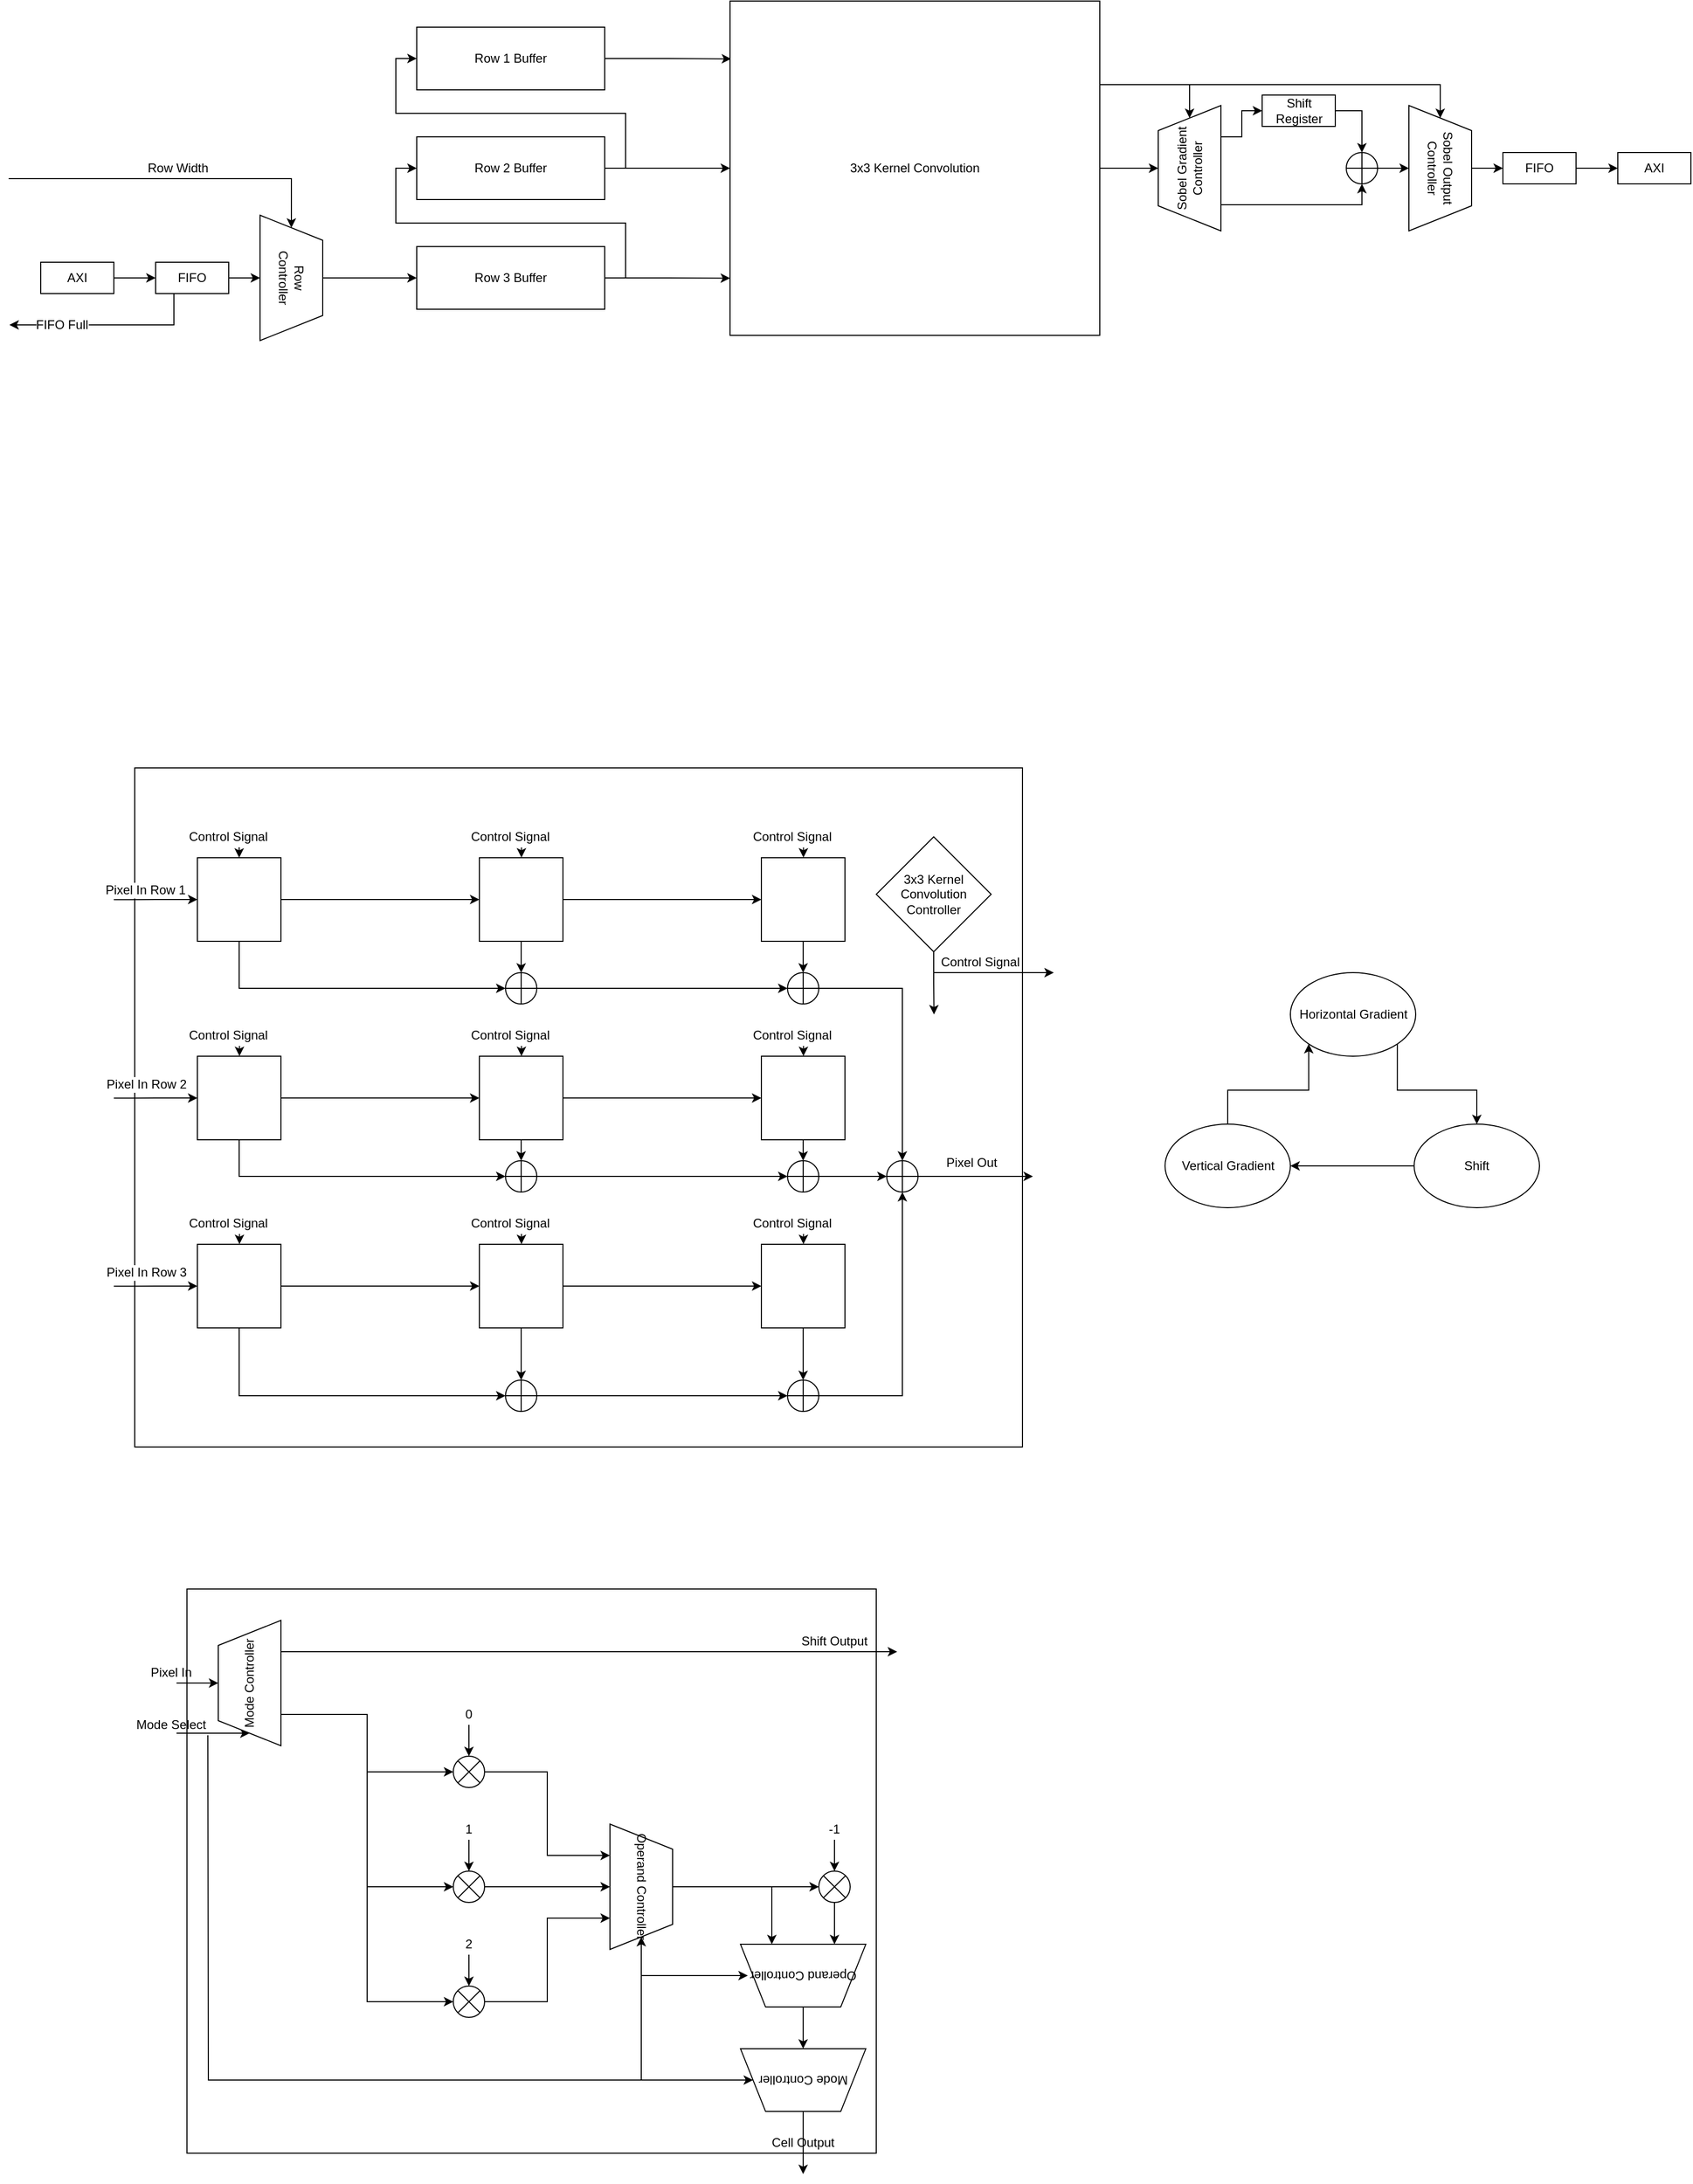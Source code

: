<mxfile version="12.2.7" type="device" pages="1"><diagram id="0zr8mCbp8osmMEovIvkl" name="Page-1"><mxGraphModel dx="523" dy="859" grid="1" gridSize="10" guides="1" tooltips="1" connect="1" arrows="1" fold="1" page="1" pageScale="1" pageWidth="850" pageHeight="1100" math="0" shadow="0"><root><mxCell id="0"/><mxCell id="1" parent="0"/><mxCell id="vBi61PV1b6d4Mzawms1l-60" value="" style="rounded=0;whiteSpace=wrap;html=1;" parent="1" vertex="1"><mxGeometry x="210" y="1560" width="660" height="540" as="geometry"/></mxCell><mxCell id="BfPITshOqz8rbKvehvME-129" value="" style="rounded=0;whiteSpace=wrap;html=1;" parent="1" vertex="1"><mxGeometry x="160" y="774" width="850" height="650" as="geometry"/></mxCell><mxCell id="BfPITshOqz8rbKvehvME-13" style="edgeStyle=orthogonalEdgeStyle;rounded=0;orthogonalLoop=1;jettySize=auto;html=1;exitX=1;exitY=0.5;exitDx=0;exitDy=0;entryX=0;entryY=0.5;entryDx=0;entryDy=0;" parent="1" source="BfPITshOqz8rbKvehvME-2" target="BfPITshOqz8rbKvehvME-3" edge="1"><mxGeometry relative="1" as="geometry"/></mxCell><mxCell id="BfPITshOqz8rbKvehvME-2" value="AXI" style="rounded=0;whiteSpace=wrap;html=1;" parent="1" vertex="1"><mxGeometry x="70" y="290" width="70" height="30" as="geometry"/></mxCell><mxCell id="BfPITshOqz8rbKvehvME-14" style="edgeStyle=orthogonalEdgeStyle;rounded=0;orthogonalLoop=1;jettySize=auto;html=1;exitX=1;exitY=0.5;exitDx=0;exitDy=0;" parent="1" source="BfPITshOqz8rbKvehvME-3" target="BfPITshOqz8rbKvehvME-5" edge="1"><mxGeometry relative="1" as="geometry"/></mxCell><mxCell id="BfPITshOqz8rbKvehvME-39" style="edgeStyle=orthogonalEdgeStyle;rounded=0;orthogonalLoop=1;jettySize=auto;html=1;exitX=0.25;exitY=1;exitDx=0;exitDy=0;" parent="1" source="BfPITshOqz8rbKvehvME-3" edge="1"><mxGeometry relative="1" as="geometry"><mxPoint x="40" y="350" as="targetPoint"/><Array as="points"><mxPoint x="198" y="350"/><mxPoint x="40" y="350"/></Array></mxGeometry></mxCell><mxCell id="BfPITshOqz8rbKvehvME-40" value="FIFO Full" style="text;html=1;resizable=0;points=[];align=center;verticalAlign=middle;labelBackgroundColor=#ffffff;" parent="BfPITshOqz8rbKvehvME-39" vertex="1" connectable="0"><mxGeometry x="0.529" y="1" relative="1" as="geometry"><mxPoint x="5.5" y="-1" as="offset"/></mxGeometry></mxCell><mxCell id="BfPITshOqz8rbKvehvME-3" value="FIFO" style="rounded=0;whiteSpace=wrap;html=1;" parent="1" vertex="1"><mxGeometry x="180" y="290" width="70" height="30" as="geometry"/></mxCell><mxCell id="BfPITshOqz8rbKvehvME-15" style="edgeStyle=orthogonalEdgeStyle;rounded=0;orthogonalLoop=1;jettySize=auto;html=1;exitX=0.5;exitY=0;exitDx=0;exitDy=0;entryX=0;entryY=0.5;entryDx=0;entryDy=0;" parent="1" source="BfPITshOqz8rbKvehvME-5" target="BfPITshOqz8rbKvehvME-6" edge="1"><mxGeometry relative="1" as="geometry"/></mxCell><mxCell id="BfPITshOqz8rbKvehvME-130" style="edgeStyle=orthogonalEdgeStyle;rounded=0;orthogonalLoop=1;jettySize=auto;html=1;exitX=0;exitY=0.5;exitDx=0;exitDy=0;startArrow=classic;startFill=1;endArrow=none;endFill=0;" parent="1" source="BfPITshOqz8rbKvehvME-5" edge="1"><mxGeometry relative="1" as="geometry"><mxPoint x="39.31" y="210.0" as="targetPoint"/><Array as="points"><mxPoint x="310" y="210"/></Array></mxGeometry></mxCell><mxCell id="BfPITshOqz8rbKvehvME-132" value="Row Width" style="text;html=1;resizable=0;points=[];align=center;verticalAlign=middle;labelBackgroundColor=#ffffff;" parent="BfPITshOqz8rbKvehvME-130" vertex="1" connectable="0"><mxGeometry x="-0.158" y="2" relative="1" as="geometry"><mxPoint x="-23" y="-12" as="offset"/></mxGeometry></mxCell><mxCell id="BfPITshOqz8rbKvehvME-5" value="&lt;div&gt;Row&lt;/div&gt;&lt;div&gt;Controller&lt;/div&gt;" style="shape=trapezoid;perimeter=trapezoidPerimeter;whiteSpace=wrap;html=1;rotation=90;" parent="1" vertex="1"><mxGeometry x="250" y="275" width="120" height="60" as="geometry"/></mxCell><mxCell id="BfPITshOqz8rbKvehvME-11" style="edgeStyle=orthogonalEdgeStyle;rounded=0;orthogonalLoop=1;jettySize=auto;html=1;exitX=1;exitY=0.5;exitDx=0;exitDy=0;entryX=0;entryY=0.5;entryDx=0;entryDy=0;" parent="1" source="BfPITshOqz8rbKvehvME-6" target="BfPITshOqz8rbKvehvME-8" edge="1"><mxGeometry relative="1" as="geometry"/></mxCell><mxCell id="BfPITshOqz8rbKvehvME-20" style="edgeStyle=orthogonalEdgeStyle;rounded=0;orthogonalLoop=1;jettySize=auto;html=1;exitX=1;exitY=0.5;exitDx=0;exitDy=0;entryX=0;entryY=0.829;entryDx=0;entryDy=0;entryPerimeter=0;" parent="1" source="BfPITshOqz8rbKvehvME-6" target="BfPITshOqz8rbKvehvME-17" edge="1"><mxGeometry relative="1" as="geometry"/></mxCell><mxCell id="BfPITshOqz8rbKvehvME-6" value="Row 3 Buffer" style="rounded=0;whiteSpace=wrap;html=1;" parent="1" vertex="1"><mxGeometry x="430" y="275" width="180" height="60" as="geometry"/></mxCell><mxCell id="BfPITshOqz8rbKvehvME-12" style="edgeStyle=orthogonalEdgeStyle;rounded=0;orthogonalLoop=1;jettySize=auto;html=1;exitX=1;exitY=0.5;exitDx=0;exitDy=0;entryX=0;entryY=0.5;entryDx=0;entryDy=0;" parent="1" source="BfPITshOqz8rbKvehvME-8" target="BfPITshOqz8rbKvehvME-9" edge="1"><mxGeometry relative="1" as="geometry"/></mxCell><mxCell id="BfPITshOqz8rbKvehvME-19" style="edgeStyle=orthogonalEdgeStyle;rounded=0;orthogonalLoop=1;jettySize=auto;html=1;exitX=1;exitY=0.5;exitDx=0;exitDy=0;entryX=0;entryY=0.5;entryDx=0;entryDy=0;" parent="1" source="BfPITshOqz8rbKvehvME-8" target="BfPITshOqz8rbKvehvME-17" edge="1"><mxGeometry relative="1" as="geometry"/></mxCell><mxCell id="BfPITshOqz8rbKvehvME-8" value="Row 2 Buffer" style="rounded=0;whiteSpace=wrap;html=1;" parent="1" vertex="1"><mxGeometry x="430" y="170" width="180" height="60" as="geometry"/></mxCell><mxCell id="BfPITshOqz8rbKvehvME-18" style="edgeStyle=orthogonalEdgeStyle;rounded=0;orthogonalLoop=1;jettySize=auto;html=1;exitX=1;exitY=0.5;exitDx=0;exitDy=0;entryX=0.003;entryY=0.173;entryDx=0;entryDy=0;entryPerimeter=0;" parent="1" source="BfPITshOqz8rbKvehvME-9" target="BfPITshOqz8rbKvehvME-17" edge="1"><mxGeometry relative="1" as="geometry"/></mxCell><mxCell id="BfPITshOqz8rbKvehvME-9" value="Row 1 Buffer" style="rounded=0;whiteSpace=wrap;html=1;" parent="1" vertex="1"><mxGeometry x="430" y="65" width="180" height="60" as="geometry"/></mxCell><mxCell id="BfPITshOqz8rbKvehvME-27" style="edgeStyle=orthogonalEdgeStyle;rounded=0;orthogonalLoop=1;jettySize=auto;html=1;exitX=1;exitY=0.5;exitDx=0;exitDy=0;entryX=0.5;entryY=0;entryDx=0;entryDy=0;" parent="1" source="BfPITshOqz8rbKvehvME-17" target="BfPITshOqz8rbKvehvME-26" edge="1"><mxGeometry relative="1" as="geometry"/></mxCell><mxCell id="BfPITshOqz8rbKvehvME-28" style="edgeStyle=orthogonalEdgeStyle;rounded=0;orthogonalLoop=1;jettySize=auto;html=1;exitX=1;exitY=0.25;exitDx=0;exitDy=0;entryX=1;entryY=0.5;entryDx=0;entryDy=0;" parent="1" source="BfPITshOqz8rbKvehvME-17" target="BfPITshOqz8rbKvehvME-26" edge="1"><mxGeometry relative="1" as="geometry"><Array as="points"><mxPoint x="1170" y="120"/></Array></mxGeometry></mxCell><mxCell id="BfPITshOqz8rbKvehvME-33" style="edgeStyle=orthogonalEdgeStyle;rounded=0;orthogonalLoop=1;jettySize=auto;html=1;exitX=1;exitY=0.25;exitDx=0;exitDy=0;entryX=0;entryY=0.5;entryDx=0;entryDy=0;" parent="1" source="BfPITshOqz8rbKvehvME-17" target="BfPITshOqz8rbKvehvME-32" edge="1"><mxGeometry relative="1" as="geometry"><Array as="points"><mxPoint x="1410" y="120"/></Array></mxGeometry></mxCell><mxCell id="BfPITshOqz8rbKvehvME-17" value="3x3 Kernel Convolution" style="rounded=0;whiteSpace=wrap;html=1;" parent="1" vertex="1"><mxGeometry x="730" y="40" width="354" height="320" as="geometry"/></mxCell><mxCell id="BfPITshOqz8rbKvehvME-30" style="edgeStyle=orthogonalEdgeStyle;rounded=0;orthogonalLoop=1;jettySize=auto;html=1;exitX=1;exitY=0.5;exitDx=0;exitDy=0;entryX=0.5;entryY=0;entryDx=0;entryDy=0;" parent="1" source="BfPITshOqz8rbKvehvME-21" target="BfPITshOqz8rbKvehvME-25" edge="1"><mxGeometry relative="1" as="geometry"/></mxCell><mxCell id="BfPITshOqz8rbKvehvME-21" value="Shift Register" style="rounded=0;whiteSpace=wrap;html=1;" parent="1" vertex="1"><mxGeometry x="1239.5" y="130" width="70" height="30" as="geometry"/></mxCell><mxCell id="BfPITshOqz8rbKvehvME-38" style="edgeStyle=orthogonalEdgeStyle;rounded=0;orthogonalLoop=1;jettySize=auto;html=1;exitX=1;exitY=0.5;exitDx=0;exitDy=0;" parent="1" source="BfPITshOqz8rbKvehvME-22" target="BfPITshOqz8rbKvehvME-37" edge="1"><mxGeometry relative="1" as="geometry"/></mxCell><mxCell id="BfPITshOqz8rbKvehvME-22" value="FIFO" style="rounded=0;whiteSpace=wrap;html=1;" parent="1" vertex="1"><mxGeometry x="1470" y="185" width="70" height="30" as="geometry"/></mxCell><mxCell id="BfPITshOqz8rbKvehvME-34" style="edgeStyle=orthogonalEdgeStyle;rounded=0;orthogonalLoop=1;jettySize=auto;html=1;exitX=1;exitY=0.5;exitDx=0;exitDy=0;entryX=0.5;entryY=1;entryDx=0;entryDy=0;" parent="1" source="BfPITshOqz8rbKvehvME-25" target="BfPITshOqz8rbKvehvME-32" edge="1"><mxGeometry relative="1" as="geometry"/></mxCell><mxCell id="BfPITshOqz8rbKvehvME-25" value="" style="shape=orEllipse;perimeter=ellipsePerimeter;whiteSpace=wrap;html=1;backgroundOutline=1;" parent="1" vertex="1"><mxGeometry x="1320" y="185" width="30" height="30" as="geometry"/></mxCell><mxCell id="BfPITshOqz8rbKvehvME-29" style="edgeStyle=orthogonalEdgeStyle;rounded=0;orthogonalLoop=1;jettySize=auto;html=1;exitX=0.75;exitY=1;exitDx=0;exitDy=0;entryX=0;entryY=0.5;entryDx=0;entryDy=0;" parent="1" source="BfPITshOqz8rbKvehvME-26" target="BfPITshOqz8rbKvehvME-21" edge="1"><mxGeometry relative="1" as="geometry"/></mxCell><mxCell id="BfPITshOqz8rbKvehvME-31" style="edgeStyle=orthogonalEdgeStyle;rounded=0;orthogonalLoop=1;jettySize=auto;html=1;exitX=0.25;exitY=1;exitDx=0;exitDy=0;entryX=0.5;entryY=1;entryDx=0;entryDy=0;" parent="1" source="BfPITshOqz8rbKvehvME-26" target="BfPITshOqz8rbKvehvME-25" edge="1"><mxGeometry relative="1" as="geometry"><Array as="points"><mxPoint x="1200" y="235"/><mxPoint x="1335" y="235"/></Array></mxGeometry></mxCell><mxCell id="BfPITshOqz8rbKvehvME-26" value="&lt;div&gt;Sobel Gradient Controller&lt;/div&gt;" style="shape=trapezoid;perimeter=trapezoidPerimeter;whiteSpace=wrap;html=1;rotation=-90;" parent="1" vertex="1"><mxGeometry x="1110" y="170" width="120" height="60" as="geometry"/></mxCell><mxCell id="BfPITshOqz8rbKvehvME-36" style="edgeStyle=orthogonalEdgeStyle;rounded=0;orthogonalLoop=1;jettySize=auto;html=1;exitX=0.5;exitY=0;exitDx=0;exitDy=0;entryX=0;entryY=0.5;entryDx=0;entryDy=0;" parent="1" source="BfPITshOqz8rbKvehvME-32" target="BfPITshOqz8rbKvehvME-22" edge="1"><mxGeometry relative="1" as="geometry"/></mxCell><mxCell id="BfPITshOqz8rbKvehvME-32" value="Sobel Output Controller" style="shape=trapezoid;perimeter=trapezoidPerimeter;whiteSpace=wrap;html=1;rotation=90;" parent="1" vertex="1"><mxGeometry x="1350" y="170" width="120" height="60" as="geometry"/></mxCell><mxCell id="BfPITshOqz8rbKvehvME-37" value="AXI" style="rounded=0;whiteSpace=wrap;html=1;" parent="1" vertex="1"><mxGeometry x="1580" y="185" width="70" height="30" as="geometry"/></mxCell><mxCell id="BfPITshOqz8rbKvehvME-52" style="edgeStyle=orthogonalEdgeStyle;rounded=0;orthogonalLoop=1;jettySize=auto;html=1;exitX=1;exitY=0.5;exitDx=0;exitDy=0;" parent="1" source="BfPITshOqz8rbKvehvME-43" target="BfPITshOqz8rbKvehvME-44" edge="1"><mxGeometry relative="1" as="geometry"/></mxCell><mxCell id="BfPITshOqz8rbKvehvME-56" style="edgeStyle=orthogonalEdgeStyle;rounded=0;orthogonalLoop=1;jettySize=auto;html=1;exitX=0.5;exitY=1;exitDx=0;exitDy=0;entryX=0;entryY=0.5;entryDx=0;entryDy=0;" parent="1" source="BfPITshOqz8rbKvehvME-43" target="BfPITshOqz8rbKvehvME-54" edge="1"><mxGeometry relative="1" as="geometry"/></mxCell><mxCell id="BfPITshOqz8rbKvehvME-87" style="edgeStyle=orthogonalEdgeStyle;rounded=0;orthogonalLoop=1;jettySize=auto;html=1;exitX=0;exitY=0.5;exitDx=0;exitDy=0;startArrow=classic;startFill=1;endArrow=none;endFill=0;" parent="1" source="BfPITshOqz8rbKvehvME-43" edge="1"><mxGeometry relative="1" as="geometry"><mxPoint x="140" y="900.167" as="targetPoint"/></mxGeometry></mxCell><mxCell id="BfPITshOqz8rbKvehvME-91" value="Pixel In Row 1" style="text;html=1;resizable=0;points=[];align=center;verticalAlign=middle;labelBackgroundColor=#ffffff;" parent="BfPITshOqz8rbKvehvME-87" vertex="1" connectable="0"><mxGeometry x="0.268" y="3" relative="1" as="geometry"><mxPoint x="0.5" y="-13" as="offset"/></mxGeometry></mxCell><mxCell id="BfPITshOqz8rbKvehvME-100" style="edgeStyle=orthogonalEdgeStyle;rounded=0;orthogonalLoop=1;jettySize=auto;html=1;exitX=0.5;exitY=0;exitDx=0;exitDy=0;startArrow=classic;startFill=1;endArrow=none;endFill=0;" parent="1" source="BfPITshOqz8rbKvehvME-43" edge="1"><mxGeometry relative="1" as="geometry"><mxPoint x="260" y="850" as="targetPoint"/></mxGeometry></mxCell><mxCell id="BfPITshOqz8rbKvehvME-43" value="" style="whiteSpace=wrap;html=1;aspect=fixed;" parent="1" vertex="1"><mxGeometry x="220" y="860" width="80" height="80" as="geometry"/></mxCell><mxCell id="BfPITshOqz8rbKvehvME-53" style="edgeStyle=orthogonalEdgeStyle;rounded=0;orthogonalLoop=1;jettySize=auto;html=1;exitX=1;exitY=0.5;exitDx=0;exitDy=0;entryX=0;entryY=0.5;entryDx=0;entryDy=0;" parent="1" source="BfPITshOqz8rbKvehvME-44" target="BfPITshOqz8rbKvehvME-45" edge="1"><mxGeometry relative="1" as="geometry"/></mxCell><mxCell id="BfPITshOqz8rbKvehvME-57" style="edgeStyle=orthogonalEdgeStyle;rounded=0;orthogonalLoop=1;jettySize=auto;html=1;exitX=0.5;exitY=1;exitDx=0;exitDy=0;entryX=0.5;entryY=0;entryDx=0;entryDy=0;" parent="1" source="BfPITshOqz8rbKvehvME-44" target="BfPITshOqz8rbKvehvME-54" edge="1"><mxGeometry relative="1" as="geometry"/></mxCell><mxCell id="BfPITshOqz8rbKvehvME-44" value="" style="whiteSpace=wrap;html=1;aspect=fixed;" parent="1" vertex="1"><mxGeometry x="490" y="860" width="80" height="80" as="geometry"/></mxCell><mxCell id="BfPITshOqz8rbKvehvME-60" style="edgeStyle=orthogonalEdgeStyle;rounded=0;orthogonalLoop=1;jettySize=auto;html=1;exitX=0.5;exitY=1;exitDx=0;exitDy=0;entryX=0.5;entryY=0;entryDx=0;entryDy=0;" parent="1" source="BfPITshOqz8rbKvehvME-45" target="BfPITshOqz8rbKvehvME-58" edge="1"><mxGeometry relative="1" as="geometry"/></mxCell><mxCell id="BfPITshOqz8rbKvehvME-45" value="" style="whiteSpace=wrap;html=1;aspect=fixed;" parent="1" vertex="1"><mxGeometry x="760" y="860" width="80" height="80" as="geometry"/></mxCell><mxCell id="BfPITshOqz8rbKvehvME-59" style="edgeStyle=orthogonalEdgeStyle;rounded=0;orthogonalLoop=1;jettySize=auto;html=1;exitX=1;exitY=0.5;exitDx=0;exitDy=0;entryX=0;entryY=0.5;entryDx=0;entryDy=0;" parent="1" source="BfPITshOqz8rbKvehvME-54" target="BfPITshOqz8rbKvehvME-58" edge="1"><mxGeometry relative="1" as="geometry"/></mxCell><mxCell id="BfPITshOqz8rbKvehvME-54" value="" style="shape=orEllipse;perimeter=ellipsePerimeter;whiteSpace=wrap;html=1;backgroundOutline=1;" parent="1" vertex="1"><mxGeometry x="515" y="970" width="30" height="30" as="geometry"/></mxCell><mxCell id="BfPITshOqz8rbKvehvME-86" style="edgeStyle=orthogonalEdgeStyle;rounded=0;orthogonalLoop=1;jettySize=auto;html=1;exitX=1;exitY=0.5;exitDx=0;exitDy=0;entryX=0.5;entryY=0;entryDx=0;entryDy=0;" parent="1" source="BfPITshOqz8rbKvehvME-58" target="BfPITshOqz8rbKvehvME-83" edge="1"><mxGeometry relative="1" as="geometry"/></mxCell><mxCell id="BfPITshOqz8rbKvehvME-58" value="" style="shape=orEllipse;perimeter=ellipsePerimeter;whiteSpace=wrap;html=1;backgroundOutline=1;" parent="1" vertex="1"><mxGeometry x="785" y="970" width="30" height="30" as="geometry"/></mxCell><mxCell id="BfPITshOqz8rbKvehvME-61" style="edgeStyle=orthogonalEdgeStyle;rounded=0;orthogonalLoop=1;jettySize=auto;html=1;exitX=1;exitY=0.5;exitDx=0;exitDy=0;" parent="1" source="BfPITshOqz8rbKvehvME-63" target="BfPITshOqz8rbKvehvME-66" edge="1"><mxGeometry relative="1" as="geometry"/></mxCell><mxCell id="BfPITshOqz8rbKvehvME-62" style="edgeStyle=orthogonalEdgeStyle;rounded=0;orthogonalLoop=1;jettySize=auto;html=1;exitX=0.5;exitY=1;exitDx=0;exitDy=0;entryX=0;entryY=0.5;entryDx=0;entryDy=0;" parent="1" source="BfPITshOqz8rbKvehvME-63" target="BfPITshOqz8rbKvehvME-70" edge="1"><mxGeometry relative="1" as="geometry"/></mxCell><mxCell id="BfPITshOqz8rbKvehvME-88" style="edgeStyle=orthogonalEdgeStyle;rounded=0;orthogonalLoop=1;jettySize=auto;html=1;exitX=0;exitY=0.5;exitDx=0;exitDy=0;startArrow=classic;startFill=1;endArrow=none;endFill=0;" parent="1" source="BfPITshOqz8rbKvehvME-63" edge="1"><mxGeometry relative="1" as="geometry"><mxPoint x="140" y="1090.167" as="targetPoint"/></mxGeometry></mxCell><mxCell id="BfPITshOqz8rbKvehvME-63" value="" style="whiteSpace=wrap;html=1;aspect=fixed;" parent="1" vertex="1"><mxGeometry x="220" y="1050" width="80" height="80" as="geometry"/></mxCell><mxCell id="BfPITshOqz8rbKvehvME-64" style="edgeStyle=orthogonalEdgeStyle;rounded=0;orthogonalLoop=1;jettySize=auto;html=1;exitX=1;exitY=0.5;exitDx=0;exitDy=0;entryX=0;entryY=0.5;entryDx=0;entryDy=0;" parent="1" source="BfPITshOqz8rbKvehvME-66" target="BfPITshOqz8rbKvehvME-68" edge="1"><mxGeometry relative="1" as="geometry"/></mxCell><mxCell id="BfPITshOqz8rbKvehvME-65" style="edgeStyle=orthogonalEdgeStyle;rounded=0;orthogonalLoop=1;jettySize=auto;html=1;exitX=0.5;exitY=1;exitDx=0;exitDy=0;entryX=0.5;entryY=0;entryDx=0;entryDy=0;" parent="1" source="BfPITshOqz8rbKvehvME-66" target="BfPITshOqz8rbKvehvME-70" edge="1"><mxGeometry relative="1" as="geometry"/></mxCell><mxCell id="BfPITshOqz8rbKvehvME-66" value="" style="whiteSpace=wrap;html=1;aspect=fixed;" parent="1" vertex="1"><mxGeometry x="490" y="1050" width="80" height="80" as="geometry"/></mxCell><mxCell id="BfPITshOqz8rbKvehvME-67" style="edgeStyle=orthogonalEdgeStyle;rounded=0;orthogonalLoop=1;jettySize=auto;html=1;exitX=0.5;exitY=1;exitDx=0;exitDy=0;entryX=0.5;entryY=0;entryDx=0;entryDy=0;" parent="1" source="BfPITshOqz8rbKvehvME-68" target="BfPITshOqz8rbKvehvME-71" edge="1"><mxGeometry relative="1" as="geometry"/></mxCell><mxCell id="BfPITshOqz8rbKvehvME-68" value="" style="whiteSpace=wrap;html=1;aspect=fixed;" parent="1" vertex="1"><mxGeometry x="760" y="1050" width="80" height="80" as="geometry"/></mxCell><mxCell id="BfPITshOqz8rbKvehvME-69" style="edgeStyle=orthogonalEdgeStyle;rounded=0;orthogonalLoop=1;jettySize=auto;html=1;exitX=1;exitY=0.5;exitDx=0;exitDy=0;entryX=0;entryY=0.5;entryDx=0;entryDy=0;" parent="1" source="BfPITshOqz8rbKvehvME-70" target="BfPITshOqz8rbKvehvME-71" edge="1"><mxGeometry relative="1" as="geometry"/></mxCell><mxCell id="BfPITshOqz8rbKvehvME-70" value="" style="shape=orEllipse;perimeter=ellipsePerimeter;whiteSpace=wrap;html=1;backgroundOutline=1;" parent="1" vertex="1"><mxGeometry x="515" y="1150" width="30" height="30" as="geometry"/></mxCell><mxCell id="BfPITshOqz8rbKvehvME-85" style="edgeStyle=orthogonalEdgeStyle;rounded=0;orthogonalLoop=1;jettySize=auto;html=1;exitX=1;exitY=0.5;exitDx=0;exitDy=0;entryX=0;entryY=0.5;entryDx=0;entryDy=0;" parent="1" source="BfPITshOqz8rbKvehvME-71" target="BfPITshOqz8rbKvehvME-83" edge="1"><mxGeometry relative="1" as="geometry"/></mxCell><mxCell id="BfPITshOqz8rbKvehvME-71" value="" style="shape=orEllipse;perimeter=ellipsePerimeter;whiteSpace=wrap;html=1;backgroundOutline=1;" parent="1" vertex="1"><mxGeometry x="785" y="1150" width="30" height="30" as="geometry"/></mxCell><mxCell id="BfPITshOqz8rbKvehvME-72" style="edgeStyle=orthogonalEdgeStyle;rounded=0;orthogonalLoop=1;jettySize=auto;html=1;exitX=1;exitY=0.5;exitDx=0;exitDy=0;" parent="1" source="BfPITshOqz8rbKvehvME-74" target="BfPITshOqz8rbKvehvME-77" edge="1"><mxGeometry relative="1" as="geometry"/></mxCell><mxCell id="BfPITshOqz8rbKvehvME-73" style="edgeStyle=orthogonalEdgeStyle;rounded=0;orthogonalLoop=1;jettySize=auto;html=1;exitX=0.5;exitY=1;exitDx=0;exitDy=0;entryX=0;entryY=0.5;entryDx=0;entryDy=0;" parent="1" source="BfPITshOqz8rbKvehvME-74" target="BfPITshOqz8rbKvehvME-81" edge="1"><mxGeometry relative="1" as="geometry"/></mxCell><mxCell id="BfPITshOqz8rbKvehvME-89" style="edgeStyle=orthogonalEdgeStyle;rounded=0;orthogonalLoop=1;jettySize=auto;html=1;exitX=0;exitY=0.5;exitDx=0;exitDy=0;startArrow=classic;startFill=1;endArrow=none;endFill=0;" parent="1" source="BfPITshOqz8rbKvehvME-74" edge="1"><mxGeometry relative="1" as="geometry"><mxPoint x="140" y="1270.167" as="targetPoint"/></mxGeometry></mxCell><mxCell id="BfPITshOqz8rbKvehvME-74" value="" style="whiteSpace=wrap;html=1;aspect=fixed;" parent="1" vertex="1"><mxGeometry x="220" y="1230" width="80" height="80" as="geometry"/></mxCell><mxCell id="BfPITshOqz8rbKvehvME-75" style="edgeStyle=orthogonalEdgeStyle;rounded=0;orthogonalLoop=1;jettySize=auto;html=1;exitX=1;exitY=0.5;exitDx=0;exitDy=0;entryX=0;entryY=0.5;entryDx=0;entryDy=0;" parent="1" source="BfPITshOqz8rbKvehvME-77" target="BfPITshOqz8rbKvehvME-79" edge="1"><mxGeometry relative="1" as="geometry"/></mxCell><mxCell id="BfPITshOqz8rbKvehvME-76" style="edgeStyle=orthogonalEdgeStyle;rounded=0;orthogonalLoop=1;jettySize=auto;html=1;exitX=0.5;exitY=1;exitDx=0;exitDy=0;entryX=0.5;entryY=0;entryDx=0;entryDy=0;" parent="1" source="BfPITshOqz8rbKvehvME-77" target="BfPITshOqz8rbKvehvME-81" edge="1"><mxGeometry relative="1" as="geometry"/></mxCell><mxCell id="BfPITshOqz8rbKvehvME-77" value="" style="whiteSpace=wrap;html=1;aspect=fixed;" parent="1" vertex="1"><mxGeometry x="490" y="1230" width="80" height="80" as="geometry"/></mxCell><mxCell id="BfPITshOqz8rbKvehvME-78" style="edgeStyle=orthogonalEdgeStyle;rounded=0;orthogonalLoop=1;jettySize=auto;html=1;exitX=0.5;exitY=1;exitDx=0;exitDy=0;entryX=0.5;entryY=0;entryDx=0;entryDy=0;" parent="1" source="BfPITshOqz8rbKvehvME-79" target="BfPITshOqz8rbKvehvME-82" edge="1"><mxGeometry relative="1" as="geometry"/></mxCell><mxCell id="BfPITshOqz8rbKvehvME-79" value="" style="whiteSpace=wrap;html=1;aspect=fixed;" parent="1" vertex="1"><mxGeometry x="760" y="1230" width="80" height="80" as="geometry"/></mxCell><mxCell id="BfPITshOqz8rbKvehvME-80" style="edgeStyle=orthogonalEdgeStyle;rounded=0;orthogonalLoop=1;jettySize=auto;html=1;exitX=1;exitY=0.5;exitDx=0;exitDy=0;entryX=0;entryY=0.5;entryDx=0;entryDy=0;" parent="1" source="BfPITshOqz8rbKvehvME-81" target="BfPITshOqz8rbKvehvME-82" edge="1"><mxGeometry relative="1" as="geometry"/></mxCell><mxCell id="BfPITshOqz8rbKvehvME-81" value="" style="shape=orEllipse;perimeter=ellipsePerimeter;whiteSpace=wrap;html=1;backgroundOutline=1;" parent="1" vertex="1"><mxGeometry x="515" y="1360" width="30" height="30" as="geometry"/></mxCell><mxCell id="BfPITshOqz8rbKvehvME-84" style="edgeStyle=orthogonalEdgeStyle;rounded=0;orthogonalLoop=1;jettySize=auto;html=1;exitX=1;exitY=0.5;exitDx=0;exitDy=0;entryX=0.5;entryY=1;entryDx=0;entryDy=0;" parent="1" source="BfPITshOqz8rbKvehvME-82" target="BfPITshOqz8rbKvehvME-83" edge="1"><mxGeometry relative="1" as="geometry"/></mxCell><mxCell id="BfPITshOqz8rbKvehvME-82" value="" style="shape=orEllipse;perimeter=ellipsePerimeter;whiteSpace=wrap;html=1;backgroundOutline=1;" parent="1" vertex="1"><mxGeometry x="785" y="1360" width="30" height="30" as="geometry"/></mxCell><mxCell id="BfPITshOqz8rbKvehvME-90" style="edgeStyle=orthogonalEdgeStyle;rounded=0;orthogonalLoop=1;jettySize=auto;html=1;exitX=1;exitY=0.5;exitDx=0;exitDy=0;startArrow=none;startFill=0;endArrow=classic;endFill=1;" parent="1" source="BfPITshOqz8rbKvehvME-83" edge="1"><mxGeometry relative="1" as="geometry"><mxPoint x="1020" y="1165" as="targetPoint"/></mxGeometry></mxCell><mxCell id="BfPITshOqz8rbKvehvME-83" value="" style="shape=orEllipse;perimeter=ellipsePerimeter;whiteSpace=wrap;html=1;backgroundOutline=1;" parent="1" vertex="1"><mxGeometry x="880" y="1150" width="30" height="30" as="geometry"/></mxCell><mxCell id="BfPITshOqz8rbKvehvME-92" value="Pixel In Row 2" style="text;html=1;resizable=0;points=[];align=center;verticalAlign=middle;labelBackgroundColor=#ffffff;" parent="1" vertex="1" connectable="0"><mxGeometry x="169.833" y="1090.167" as="geometry"><mxPoint x="0.5" y="-13" as="offset"/></mxGeometry></mxCell><mxCell id="BfPITshOqz8rbKvehvME-93" value="Pixel In Row 3" style="text;html=1;resizable=0;points=[];align=center;verticalAlign=middle;labelBackgroundColor=#ffffff;" parent="1" vertex="1" connectable="0"><mxGeometry x="169.833" y="1270.167" as="geometry"><mxPoint x="0.5" y="-13" as="offset"/></mxGeometry></mxCell><mxCell id="BfPITshOqz8rbKvehvME-94" value="Pixel Out" style="text;html=1;resizable=0;points=[];align=center;verticalAlign=middle;labelBackgroundColor=#ffffff;" parent="1" vertex="1" connectable="0"><mxGeometry x="959.833" y="1165.167" as="geometry"><mxPoint x="0.5" y="-13" as="offset"/></mxGeometry></mxCell><mxCell id="BfPITshOqz8rbKvehvME-124" style="edgeStyle=orthogonalEdgeStyle;rounded=0;orthogonalLoop=1;jettySize=auto;html=1;exitX=0.5;exitY=1;exitDx=0;exitDy=0;startArrow=none;startFill=0;endArrow=classic;endFill=1;" parent="1" source="BfPITshOqz8rbKvehvME-95" edge="1"><mxGeometry relative="1" as="geometry"><mxPoint x="925.276" y="1010" as="targetPoint"/></mxGeometry></mxCell><mxCell id="BfPITshOqz8rbKvehvME-127" style="edgeStyle=orthogonalEdgeStyle;rounded=0;orthogonalLoop=1;jettySize=auto;html=1;exitX=0.5;exitY=1;exitDx=0;exitDy=0;startArrow=none;startFill=0;endArrow=classic;endFill=1;" parent="1" source="BfPITshOqz8rbKvehvME-95" edge="1"><mxGeometry relative="1" as="geometry"><mxPoint x="1040" y="970" as="targetPoint"/><Array as="points"><mxPoint x="925" y="970"/></Array></mxGeometry></mxCell><mxCell id="BfPITshOqz8rbKvehvME-95" value="3x3 Kernel Convolution Controller" style="rhombus;whiteSpace=wrap;html=1;" parent="1" vertex="1"><mxGeometry x="870" y="840" width="110" height="110" as="geometry"/></mxCell><mxCell id="BfPITshOqz8rbKvehvME-101" value="Control Signal" style="text;html=1;resizable=0;points=[];autosize=1;align=left;verticalAlign=top;spacingTop=-4;" parent="1" vertex="1"><mxGeometry x="210" y="830" width="100" height="20" as="geometry"/></mxCell><mxCell id="BfPITshOqz8rbKvehvME-108" style="edgeStyle=orthogonalEdgeStyle;rounded=0;orthogonalLoop=1;jettySize=auto;html=1;exitX=0.5;exitY=0;exitDx=0;exitDy=0;startArrow=classic;startFill=1;endArrow=none;endFill=0;" parent="1" edge="1"><mxGeometry relative="1" as="geometry"><mxPoint x="530.286" y="1040.143" as="targetPoint"/><mxPoint x="530.286" y="1049.857" as="sourcePoint"/></mxGeometry></mxCell><mxCell id="BfPITshOqz8rbKvehvME-109" value="Control Signal" style="text;html=1;resizable=0;points=[];autosize=1;align=left;verticalAlign=top;spacingTop=-4;" parent="1" vertex="1"><mxGeometry x="480" y="1020" width="100" height="20" as="geometry"/></mxCell><mxCell id="BfPITshOqz8rbKvehvME-110" style="edgeStyle=orthogonalEdgeStyle;rounded=0;orthogonalLoop=1;jettySize=auto;html=1;exitX=0.5;exitY=0;exitDx=0;exitDy=0;startArrow=classic;startFill=1;endArrow=none;endFill=0;" parent="1" edge="1"><mxGeometry relative="1" as="geometry"><mxPoint x="260.286" y="1040.143" as="targetPoint"/><mxPoint x="260.286" y="1049.857" as="sourcePoint"/></mxGeometry></mxCell><mxCell id="BfPITshOqz8rbKvehvME-111" value="Control Signal" style="text;html=1;resizable=0;points=[];autosize=1;align=left;verticalAlign=top;spacingTop=-4;" parent="1" vertex="1"><mxGeometry x="210" y="1020" width="100" height="20" as="geometry"/></mxCell><mxCell id="BfPITshOqz8rbKvehvME-112" style="edgeStyle=orthogonalEdgeStyle;rounded=0;orthogonalLoop=1;jettySize=auto;html=1;exitX=0.5;exitY=0;exitDx=0;exitDy=0;startArrow=classic;startFill=1;endArrow=none;endFill=0;" parent="1" edge="1"><mxGeometry relative="1" as="geometry"><mxPoint x="530.286" y="850.143" as="targetPoint"/><mxPoint x="530.286" y="859.857" as="sourcePoint"/></mxGeometry></mxCell><mxCell id="BfPITshOqz8rbKvehvME-113" value="Control Signal" style="text;html=1;resizable=0;points=[];autosize=1;align=left;verticalAlign=top;spacingTop=-4;" parent="1" vertex="1"><mxGeometry x="480" y="830" width="100" height="20" as="geometry"/></mxCell><mxCell id="BfPITshOqz8rbKvehvME-114" style="edgeStyle=orthogonalEdgeStyle;rounded=0;orthogonalLoop=1;jettySize=auto;html=1;exitX=0.5;exitY=0;exitDx=0;exitDy=0;startArrow=classic;startFill=1;endArrow=none;endFill=0;" parent="1" edge="1"><mxGeometry relative="1" as="geometry"><mxPoint x="800.286" y="850.143" as="targetPoint"/><mxPoint x="800.286" y="859.857" as="sourcePoint"/></mxGeometry></mxCell><mxCell id="BfPITshOqz8rbKvehvME-115" value="Control Signal" style="text;html=1;resizable=0;points=[];autosize=1;align=left;verticalAlign=top;spacingTop=-4;" parent="1" vertex="1"><mxGeometry x="750" y="830" width="100" height="20" as="geometry"/></mxCell><mxCell id="BfPITshOqz8rbKvehvME-116" style="edgeStyle=orthogonalEdgeStyle;rounded=0;orthogonalLoop=1;jettySize=auto;html=1;exitX=0.5;exitY=0;exitDx=0;exitDy=0;startArrow=classic;startFill=1;endArrow=none;endFill=0;" parent="1" edge="1"><mxGeometry relative="1" as="geometry"><mxPoint x="800.286" y="1040.143" as="targetPoint"/><mxPoint x="800.286" y="1049.857" as="sourcePoint"/></mxGeometry></mxCell><mxCell id="BfPITshOqz8rbKvehvME-117" value="Control Signal" style="text;html=1;resizable=0;points=[];autosize=1;align=left;verticalAlign=top;spacingTop=-4;" parent="1" vertex="1"><mxGeometry x="750" y="1020" width="100" height="20" as="geometry"/></mxCell><mxCell id="BfPITshOqz8rbKvehvME-118" style="edgeStyle=orthogonalEdgeStyle;rounded=0;orthogonalLoop=1;jettySize=auto;html=1;exitX=0.5;exitY=0;exitDx=0;exitDy=0;startArrow=classic;startFill=1;endArrow=none;endFill=0;" parent="1" edge="1"><mxGeometry relative="1" as="geometry"><mxPoint x="800.286" y="1220.143" as="targetPoint"/><mxPoint x="800.286" y="1229.857" as="sourcePoint"/></mxGeometry></mxCell><mxCell id="BfPITshOqz8rbKvehvME-119" value="Control Signal" style="text;html=1;resizable=0;points=[];autosize=1;align=left;verticalAlign=top;spacingTop=-4;" parent="1" vertex="1"><mxGeometry x="750" y="1200" width="100" height="20" as="geometry"/></mxCell><mxCell id="BfPITshOqz8rbKvehvME-120" style="edgeStyle=orthogonalEdgeStyle;rounded=0;orthogonalLoop=1;jettySize=auto;html=1;exitX=0.5;exitY=0;exitDx=0;exitDy=0;startArrow=classic;startFill=1;endArrow=none;endFill=0;" parent="1" edge="1"><mxGeometry relative="1" as="geometry"><mxPoint x="530.286" y="1220.143" as="targetPoint"/><mxPoint x="530.286" y="1229.857" as="sourcePoint"/></mxGeometry></mxCell><mxCell id="BfPITshOqz8rbKvehvME-121" value="Control Signal" style="text;html=1;resizable=0;points=[];autosize=1;align=left;verticalAlign=top;spacingTop=-4;" parent="1" vertex="1"><mxGeometry x="480" y="1200" width="100" height="20" as="geometry"/></mxCell><mxCell id="BfPITshOqz8rbKvehvME-122" style="edgeStyle=orthogonalEdgeStyle;rounded=0;orthogonalLoop=1;jettySize=auto;html=1;exitX=0.5;exitY=0;exitDx=0;exitDy=0;startArrow=classic;startFill=1;endArrow=none;endFill=0;" parent="1" edge="1"><mxGeometry relative="1" as="geometry"><mxPoint x="260.286" y="1220.143" as="targetPoint"/><mxPoint x="260.286" y="1229.857" as="sourcePoint"/></mxGeometry></mxCell><mxCell id="BfPITshOqz8rbKvehvME-123" value="Control Signal" style="text;html=1;resizable=0;points=[];autosize=1;align=left;verticalAlign=top;spacingTop=-4;" parent="1" vertex="1"><mxGeometry x="210" y="1200" width="100" height="20" as="geometry"/></mxCell><mxCell id="BfPITshOqz8rbKvehvME-125" value="Control Signal" style="text;html=1;resizable=0;points=[];autosize=1;align=left;verticalAlign=top;spacingTop=-4;" parent="1" vertex="1"><mxGeometry x="930" y="950" width="100" height="20" as="geometry"/></mxCell><mxCell id="BfPITshOqz8rbKvehvME-136" style="edgeStyle=orthogonalEdgeStyle;rounded=0;orthogonalLoop=1;jettySize=auto;html=1;exitX=0;exitY=1;exitDx=0;exitDy=0;entryX=0.5;entryY=0;entryDx=0;entryDy=0;startArrow=classic;startFill=1;endArrow=none;endFill=0;" parent="1" source="BfPITshOqz8rbKvehvME-133" target="BfPITshOqz8rbKvehvME-134" edge="1"><mxGeometry relative="1" as="geometry"/></mxCell><mxCell id="BfPITshOqz8rbKvehvME-137" style="edgeStyle=orthogonalEdgeStyle;rounded=0;orthogonalLoop=1;jettySize=auto;html=1;exitX=1;exitY=1;exitDx=0;exitDy=0;entryX=0.5;entryY=0;entryDx=0;entryDy=0;startArrow=none;startFill=0;endArrow=classic;endFill=1;" parent="1" source="BfPITshOqz8rbKvehvME-133" target="BfPITshOqz8rbKvehvME-135" edge="1"><mxGeometry relative="1" as="geometry"/></mxCell><mxCell id="BfPITshOqz8rbKvehvME-133" value="Horizontal Gradient" style="ellipse;whiteSpace=wrap;html=1;" parent="1" vertex="1"><mxGeometry x="1266.5" y="970" width="120" height="80" as="geometry"/></mxCell><mxCell id="BfPITshOqz8rbKvehvME-134" value="Vertical Gradient" style="ellipse;whiteSpace=wrap;html=1;" parent="1" vertex="1"><mxGeometry x="1146.5" y="1115" width="120" height="80" as="geometry"/></mxCell><mxCell id="BfPITshOqz8rbKvehvME-138" style="edgeStyle=orthogonalEdgeStyle;rounded=0;orthogonalLoop=1;jettySize=auto;html=1;exitX=0;exitY=0.5;exitDx=0;exitDy=0;entryX=1;entryY=0.5;entryDx=0;entryDy=0;startArrow=none;startFill=0;endArrow=classic;endFill=1;" parent="1" source="BfPITshOqz8rbKvehvME-135" target="BfPITshOqz8rbKvehvME-134" edge="1"><mxGeometry relative="1" as="geometry"/></mxCell><mxCell id="BfPITshOqz8rbKvehvME-135" value="Shift" style="ellipse;whiteSpace=wrap;html=1;" parent="1" vertex="1"><mxGeometry x="1385" y="1115" width="120" height="80" as="geometry"/></mxCell><mxCell id="vBi61PV1b6d4Mzawms1l-6" style="edgeStyle=orthogonalEdgeStyle;rounded=0;orthogonalLoop=1;jettySize=auto;html=1;exitX=0.75;exitY=1;exitDx=0;exitDy=0;" parent="1" source="vBi61PV1b6d4Mzawms1l-2" edge="1"><mxGeometry relative="1" as="geometry"><mxPoint x="890" y="1620" as="targetPoint"/></mxGeometry></mxCell><mxCell id="vBi61PV1b6d4Mzawms1l-12" style="edgeStyle=orthogonalEdgeStyle;rounded=0;orthogonalLoop=1;jettySize=auto;html=1;exitX=0.25;exitY=1;exitDx=0;exitDy=0;entryX=0;entryY=0.5;entryDx=0;entryDy=0;" parent="1" source="vBi61PV1b6d4Mzawms1l-2" target="vBi61PV1b6d4Mzawms1l-8" edge="1"><mxGeometry relative="1" as="geometry"/></mxCell><mxCell id="vBi61PV1b6d4Mzawms1l-13" style="edgeStyle=orthogonalEdgeStyle;rounded=0;orthogonalLoop=1;jettySize=auto;html=1;exitX=0.25;exitY=1;exitDx=0;exitDy=0;entryX=0;entryY=0.5;entryDx=0;entryDy=0;" parent="1" source="vBi61PV1b6d4Mzawms1l-2" target="vBi61PV1b6d4Mzawms1l-9" edge="1"><mxGeometry relative="1" as="geometry"/></mxCell><mxCell id="vBi61PV1b6d4Mzawms1l-14" style="edgeStyle=orthogonalEdgeStyle;rounded=0;orthogonalLoop=1;jettySize=auto;html=1;exitX=0.25;exitY=1;exitDx=0;exitDy=0;entryX=0;entryY=0.5;entryDx=0;entryDy=0;" parent="1" source="vBi61PV1b6d4Mzawms1l-2" target="vBi61PV1b6d4Mzawms1l-10" edge="1"><mxGeometry relative="1" as="geometry"/></mxCell><mxCell id="vBi61PV1b6d4Mzawms1l-52" style="edgeStyle=orthogonalEdgeStyle;rounded=0;orthogonalLoop=1;jettySize=auto;html=1;exitX=0;exitY=0.5;exitDx=0;exitDy=0;startArrow=classic;startFill=1;endArrow=none;endFill=0;" parent="1" source="vBi61PV1b6d4Mzawms1l-2" edge="1"><mxGeometry relative="1" as="geometry"><mxPoint x="200" y="1698" as="targetPoint"/></mxGeometry></mxCell><mxCell id="vBi61PV1b6d4Mzawms1l-54" style="edgeStyle=orthogonalEdgeStyle;rounded=0;orthogonalLoop=1;jettySize=auto;html=1;exitX=0.5;exitY=0;exitDx=0;exitDy=0;startArrow=classic;startFill=1;endArrow=none;endFill=0;" parent="1" source="vBi61PV1b6d4Mzawms1l-2" edge="1"><mxGeometry relative="1" as="geometry"><mxPoint x="200" y="1650" as="targetPoint"/></mxGeometry></mxCell><mxCell id="vBi61PV1b6d4Mzawms1l-2" value="Mode Controller" style="shape=trapezoid;perimeter=trapezoidPerimeter;whiteSpace=wrap;html=1;rotation=-90;" parent="1" vertex="1"><mxGeometry x="210" y="1620" width="120" height="60" as="geometry"/></mxCell><mxCell id="vBi61PV1b6d4Mzawms1l-16" style="edgeStyle=orthogonalEdgeStyle;rounded=0;orthogonalLoop=1;jettySize=auto;html=1;exitX=0.5;exitY=0;exitDx=0;exitDy=0;startArrow=classic;startFill=1;endArrow=none;endFill=0;" parent="1" source="vBi61PV1b6d4Mzawms1l-8" edge="1"><mxGeometry relative="1" as="geometry"><mxPoint x="480" y="1690" as="targetPoint"/></mxGeometry></mxCell><mxCell id="vBi61PV1b6d4Mzawms1l-24" style="edgeStyle=orthogonalEdgeStyle;rounded=0;orthogonalLoop=1;jettySize=auto;html=1;exitX=1;exitY=0.5;exitDx=0;exitDy=0;entryX=0.25;entryY=1;entryDx=0;entryDy=0;startArrow=none;startFill=0;endArrow=classic;endFill=1;" parent="1" source="vBi61PV1b6d4Mzawms1l-8" target="vBi61PV1b6d4Mzawms1l-23" edge="1"><mxGeometry relative="1" as="geometry"/></mxCell><mxCell id="vBi61PV1b6d4Mzawms1l-8" value="" style="shape=sumEllipse;perimeter=ellipsePerimeter;whiteSpace=wrap;html=1;backgroundOutline=1;" parent="1" vertex="1"><mxGeometry x="465" y="1720" width="30" height="30" as="geometry"/></mxCell><mxCell id="vBi61PV1b6d4Mzawms1l-17" style="edgeStyle=orthogonalEdgeStyle;rounded=0;orthogonalLoop=1;jettySize=auto;html=1;exitX=0.5;exitY=0;exitDx=0;exitDy=0;startArrow=classic;startFill=1;endArrow=none;endFill=0;" parent="1" source="vBi61PV1b6d4Mzawms1l-9" edge="1"><mxGeometry relative="1" as="geometry"><mxPoint x="480" y="1800" as="targetPoint"/></mxGeometry></mxCell><mxCell id="vBi61PV1b6d4Mzawms1l-25" style="edgeStyle=orthogonalEdgeStyle;rounded=0;orthogonalLoop=1;jettySize=auto;html=1;exitX=1;exitY=0.5;exitDx=0;exitDy=0;entryX=0.5;entryY=1;entryDx=0;entryDy=0;startArrow=none;startFill=0;endArrow=classic;endFill=1;" parent="1" source="vBi61PV1b6d4Mzawms1l-9" target="vBi61PV1b6d4Mzawms1l-23" edge="1"><mxGeometry relative="1" as="geometry"/></mxCell><mxCell id="vBi61PV1b6d4Mzawms1l-9" value="" style="shape=sumEllipse;perimeter=ellipsePerimeter;whiteSpace=wrap;html=1;backgroundOutline=1;" parent="1" vertex="1"><mxGeometry x="465" y="1830" width="30" height="30" as="geometry"/></mxCell><mxCell id="vBi61PV1b6d4Mzawms1l-18" style="edgeStyle=orthogonalEdgeStyle;rounded=0;orthogonalLoop=1;jettySize=auto;html=1;exitX=0.5;exitY=0;exitDx=0;exitDy=0;startArrow=classic;startFill=1;endArrow=none;endFill=0;" parent="1" source="vBi61PV1b6d4Mzawms1l-10" edge="1"><mxGeometry relative="1" as="geometry"><mxPoint x="480" y="1910" as="targetPoint"/></mxGeometry></mxCell><mxCell id="vBi61PV1b6d4Mzawms1l-27" style="edgeStyle=orthogonalEdgeStyle;rounded=0;orthogonalLoop=1;jettySize=auto;html=1;exitX=1;exitY=0.5;exitDx=0;exitDy=0;entryX=0.75;entryY=1;entryDx=0;entryDy=0;startArrow=none;startFill=0;endArrow=classic;endFill=1;" parent="1" source="vBi61PV1b6d4Mzawms1l-10" target="vBi61PV1b6d4Mzawms1l-23" edge="1"><mxGeometry relative="1" as="geometry"/></mxCell><mxCell id="vBi61PV1b6d4Mzawms1l-10" value="" style="shape=sumEllipse;perimeter=ellipsePerimeter;whiteSpace=wrap;html=1;backgroundOutline=1;" parent="1" vertex="1"><mxGeometry x="465" y="1940" width="30" height="30" as="geometry"/></mxCell><mxCell id="vBi61PV1b6d4Mzawms1l-20" value="&lt;div&gt;0&lt;/div&gt;" style="text;html=1;strokeColor=none;fillColor=none;align=center;verticalAlign=middle;whiteSpace=wrap;rounded=0;" parent="1" vertex="1"><mxGeometry x="460" y="1670" width="40" height="20" as="geometry"/></mxCell><mxCell id="vBi61PV1b6d4Mzawms1l-21" value="1" style="text;html=1;strokeColor=none;fillColor=none;align=center;verticalAlign=middle;whiteSpace=wrap;rounded=0;" parent="1" vertex="1"><mxGeometry x="460" y="1780" width="40" height="20" as="geometry"/></mxCell><mxCell id="vBi61PV1b6d4Mzawms1l-22" value="2" style="text;html=1;strokeColor=none;fillColor=none;align=center;verticalAlign=middle;whiteSpace=wrap;rounded=0;" parent="1" vertex="1"><mxGeometry x="460" y="1890" width="40" height="20" as="geometry"/></mxCell><mxCell id="ksBCPhNu9K7_LbNBggLK-1" style="edgeStyle=orthogonalEdgeStyle;rounded=0;orthogonalLoop=1;jettySize=auto;html=1;exitX=1;exitY=0.5;exitDx=0;exitDy=0;startArrow=classic;startFill=1;endArrow=none;endFill=0;" parent="1" source="vBi61PV1b6d4Mzawms1l-23" edge="1"><mxGeometry relative="1" as="geometry"><mxPoint x="650" y="2030" as="targetPoint"/><Array as="points"><mxPoint x="645" y="2030"/></Array></mxGeometry></mxCell><mxCell id="vBi61PV1b6d4Mzawms1l-23" value="Operand Controller" style="shape=trapezoid;perimeter=trapezoidPerimeter;whiteSpace=wrap;html=1;rotation=90;" parent="1" vertex="1"><mxGeometry x="585" y="1815" width="120" height="60" as="geometry"/></mxCell><mxCell id="vBi61PV1b6d4Mzawms1l-35" style="edgeStyle=orthogonalEdgeStyle;rounded=0;orthogonalLoop=1;jettySize=auto;html=1;exitX=0.75;exitY=1;exitDx=0;exitDy=0;entryX=0.5;entryY=0;entryDx=0;entryDy=0;startArrow=classic;startFill=1;endArrow=none;endFill=0;" parent="1" source="vBi61PV1b6d4Mzawms1l-28" target="vBi61PV1b6d4Mzawms1l-23" edge="1"><mxGeometry relative="1" as="geometry"/></mxCell><mxCell id="vBi61PV1b6d4Mzawms1l-39" style="edgeStyle=orthogonalEdgeStyle;rounded=0;orthogonalLoop=1;jettySize=auto;html=1;exitX=0.25;exitY=1;exitDx=0;exitDy=0;entryX=0.5;entryY=1;entryDx=0;entryDy=0;startArrow=classic;startFill=1;endArrow=none;endFill=0;" parent="1" source="vBi61PV1b6d4Mzawms1l-28" target="vBi61PV1b6d4Mzawms1l-32" edge="1"><mxGeometry relative="1" as="geometry"/></mxCell><mxCell id="ksBCPhNu9K7_LbNBggLK-2" style="edgeStyle=orthogonalEdgeStyle;rounded=0;orthogonalLoop=1;jettySize=auto;html=1;exitX=1;exitY=0.5;exitDx=0;exitDy=0;startArrow=classic;startFill=1;endArrow=none;endFill=0;" parent="1" edge="1"><mxGeometry relative="1" as="geometry"><mxPoint x="635" y="2030" as="targetPoint"/><mxPoint x="747" y="1930" as="sourcePoint"/><Array as="points"><mxPoint x="645" y="1930"/><mxPoint x="645" y="2030"/></Array></mxGeometry></mxCell><mxCell id="vBi61PV1b6d4Mzawms1l-28" value="Operand Controller" style="shape=trapezoid;perimeter=trapezoidPerimeter;whiteSpace=wrap;html=1;rotation=180;" parent="1" vertex="1"><mxGeometry x="740" y="1900" width="120" height="60" as="geometry"/></mxCell><mxCell id="vBi61PV1b6d4Mzawms1l-30" style="edgeStyle=orthogonalEdgeStyle;rounded=0;orthogonalLoop=1;jettySize=auto;html=1;exitX=0.5;exitY=0;exitDx=0;exitDy=0;startArrow=classic;startFill=1;endArrow=none;endFill=0;" parent="1" source="vBi61PV1b6d4Mzawms1l-32" edge="1"><mxGeometry relative="1" as="geometry"><mxPoint x="830" y="1800" as="targetPoint"/></mxGeometry></mxCell><mxCell id="vBi61PV1b6d4Mzawms1l-37" style="edgeStyle=orthogonalEdgeStyle;rounded=0;orthogonalLoop=1;jettySize=auto;html=1;exitX=0;exitY=0.5;exitDx=0;exitDy=0;entryX=0.5;entryY=0;entryDx=0;entryDy=0;startArrow=classic;startFill=1;endArrow=none;endFill=0;" parent="1" source="vBi61PV1b6d4Mzawms1l-32" target="vBi61PV1b6d4Mzawms1l-23" edge="1"><mxGeometry relative="1" as="geometry"/></mxCell><mxCell id="vBi61PV1b6d4Mzawms1l-32" value="" style="shape=sumEllipse;perimeter=ellipsePerimeter;whiteSpace=wrap;html=1;backgroundOutline=1;" parent="1" vertex="1"><mxGeometry x="815" y="1830" width="30" height="30" as="geometry"/></mxCell><mxCell id="vBi61PV1b6d4Mzawms1l-33" value="-1" style="text;html=1;strokeColor=none;fillColor=none;align=center;verticalAlign=middle;whiteSpace=wrap;rounded=0;" parent="1" vertex="1"><mxGeometry x="810" y="1780" width="40" height="20" as="geometry"/></mxCell><mxCell id="vBi61PV1b6d4Mzawms1l-42" style="edgeStyle=orthogonalEdgeStyle;rounded=0;orthogonalLoop=1;jettySize=auto;html=1;exitX=0.5;exitY=1;exitDx=0;exitDy=0;entryX=0.5;entryY=0;entryDx=0;entryDy=0;startArrow=classic;startFill=1;endArrow=none;endFill=0;" parent="1" source="vBi61PV1b6d4Mzawms1l-40" target="vBi61PV1b6d4Mzawms1l-28" edge="1"><mxGeometry relative="1" as="geometry"/></mxCell><mxCell id="vBi61PV1b6d4Mzawms1l-53" style="edgeStyle=orthogonalEdgeStyle;rounded=0;orthogonalLoop=1;jettySize=auto;html=1;exitX=1;exitY=0.5;exitDx=0;exitDy=0;startArrow=classic;startFill=1;endArrow=none;endFill=0;" parent="1" source="vBi61PV1b6d4Mzawms1l-40" edge="1"><mxGeometry relative="1" as="geometry"><mxPoint x="230" y="1700" as="targetPoint"/></mxGeometry></mxCell><mxCell id="vBi61PV1b6d4Mzawms1l-56" style="edgeStyle=orthogonalEdgeStyle;rounded=0;orthogonalLoop=1;jettySize=auto;html=1;exitX=0.5;exitY=0;exitDx=0;exitDy=0;startArrow=none;startFill=0;endArrow=classic;endFill=1;" parent="1" source="vBi61PV1b6d4Mzawms1l-40" edge="1"><mxGeometry relative="1" as="geometry"><mxPoint x="800" y="2120" as="targetPoint"/></mxGeometry></mxCell><mxCell id="vBi61PV1b6d4Mzawms1l-40" value="Mode Controller" style="shape=trapezoid;perimeter=trapezoidPerimeter;whiteSpace=wrap;html=1;rotation=-180;" parent="1" vertex="1"><mxGeometry x="740" y="2000" width="120" height="60" as="geometry"/></mxCell><mxCell id="vBi61PV1b6d4Mzawms1l-57" value="Cell Output" style="text;html=1;strokeColor=none;fillColor=none;align=center;verticalAlign=middle;whiteSpace=wrap;rounded=0;" parent="1" vertex="1"><mxGeometry x="765" y="2080" width="70" height="20" as="geometry"/></mxCell><mxCell id="vBi61PV1b6d4Mzawms1l-58" value="Shift Output" style="text;html=1;strokeColor=none;fillColor=none;align=center;verticalAlign=middle;whiteSpace=wrap;rounded=0;" parent="1" vertex="1"><mxGeometry x="795" y="1600" width="70" height="20" as="geometry"/></mxCell><mxCell id="vBi61PV1b6d4Mzawms1l-61" value="Pixel In" style="text;html=1;strokeColor=none;fillColor=none;align=center;verticalAlign=middle;whiteSpace=wrap;rounded=0;" parent="1" vertex="1"><mxGeometry x="160" y="1630" width="70" height="20" as="geometry"/></mxCell><mxCell id="vBi61PV1b6d4Mzawms1l-62" value="Mode Select" style="text;html=1;strokeColor=none;fillColor=none;align=center;verticalAlign=middle;whiteSpace=wrap;rounded=0;" parent="1" vertex="1"><mxGeometry x="160" y="1680" width="70" height="20" as="geometry"/></mxCell></root></mxGraphModel></diagram></mxfile>